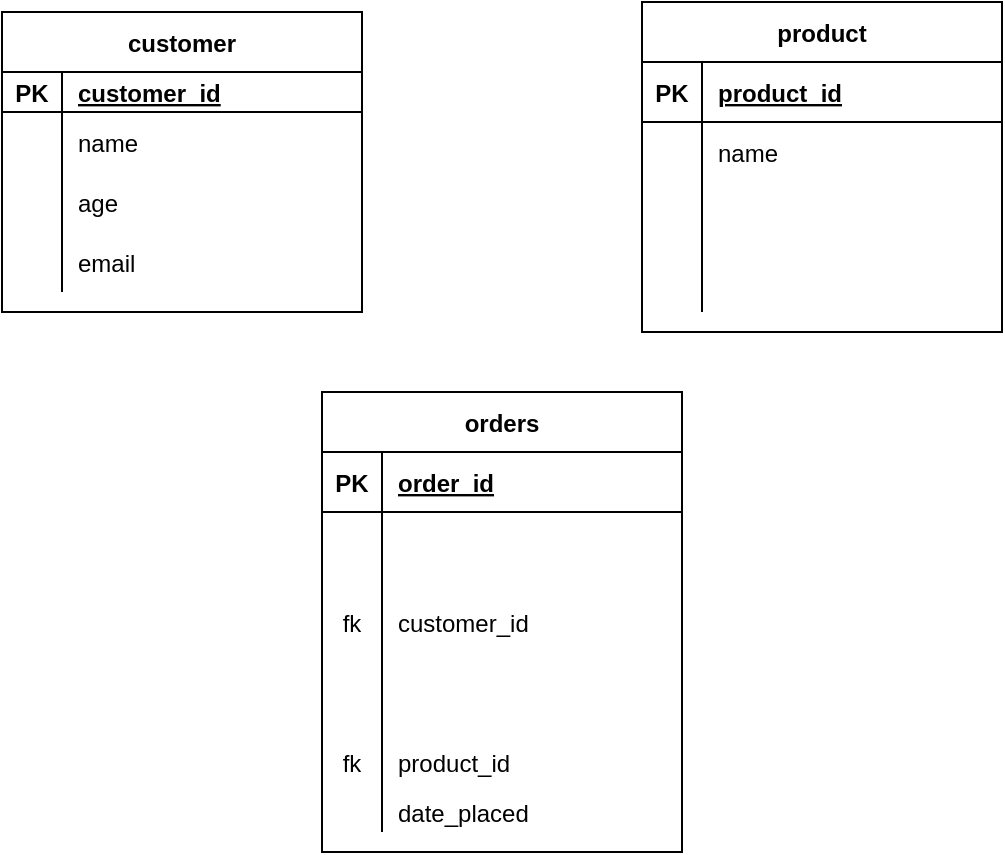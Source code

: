 <mxfile version="14.6.12" type="device"><diagram id="R2lEEEUBdFMjLlhIrx00" name="Page-1"><mxGraphModel dx="782" dy="469" grid="1" gridSize="10" guides="1" tooltips="1" connect="1" arrows="1" fold="1" page="1" pageScale="1" pageWidth="850" pageHeight="1100" math="0" shadow="0" extFonts="Permanent Marker^https://fonts.googleapis.com/css?family=Permanent+Marker"><root><mxCell id="0"/><mxCell id="1" parent="0"/><mxCell id="e-UDOK5wdmdNhjkFF-jw-1" value="customer" style="shape=table;startSize=30;container=1;collapsible=1;childLayout=tableLayout;fixedRows=1;rowLines=0;fontStyle=1;align=center;resizeLast=1;" vertex="1" parent="1"><mxGeometry x="120" y="40" width="180" height="150" as="geometry"/></mxCell><mxCell id="e-UDOK5wdmdNhjkFF-jw-2" value="" style="shape=partialRectangle;collapsible=0;dropTarget=0;pointerEvents=0;fillColor=none;top=0;left=0;bottom=1;right=0;points=[[0,0.5],[1,0.5]];portConstraint=eastwest;" vertex="1" parent="e-UDOK5wdmdNhjkFF-jw-1"><mxGeometry y="30" width="180" height="20" as="geometry"/></mxCell><mxCell id="e-UDOK5wdmdNhjkFF-jw-3" value="PK" style="shape=partialRectangle;connectable=0;fillColor=none;top=0;left=0;bottom=0;right=0;fontStyle=1;overflow=hidden;" vertex="1" parent="e-UDOK5wdmdNhjkFF-jw-2"><mxGeometry width="30" height="20" as="geometry"/></mxCell><mxCell id="e-UDOK5wdmdNhjkFF-jw-4" value="customer_id" style="shape=partialRectangle;connectable=0;fillColor=none;top=0;left=0;bottom=0;right=0;align=left;spacingLeft=6;fontStyle=5;overflow=hidden;" vertex="1" parent="e-UDOK5wdmdNhjkFF-jw-2"><mxGeometry x="30" width="150" height="20" as="geometry"/></mxCell><mxCell id="e-UDOK5wdmdNhjkFF-jw-5" value="" style="shape=partialRectangle;collapsible=0;dropTarget=0;pointerEvents=0;fillColor=none;top=0;left=0;bottom=0;right=0;points=[[0,0.5],[1,0.5]];portConstraint=eastwest;" vertex="1" parent="e-UDOK5wdmdNhjkFF-jw-1"><mxGeometry y="50" width="180" height="30" as="geometry"/></mxCell><mxCell id="e-UDOK5wdmdNhjkFF-jw-6" value="" style="shape=partialRectangle;connectable=0;fillColor=none;top=0;left=0;bottom=0;right=0;editable=1;overflow=hidden;" vertex="1" parent="e-UDOK5wdmdNhjkFF-jw-5"><mxGeometry width="30" height="30" as="geometry"/></mxCell><mxCell id="e-UDOK5wdmdNhjkFF-jw-7" value="name" style="shape=partialRectangle;connectable=0;fillColor=none;top=0;left=0;bottom=0;right=0;align=left;spacingLeft=6;overflow=hidden;" vertex="1" parent="e-UDOK5wdmdNhjkFF-jw-5"><mxGeometry x="30" width="150" height="30" as="geometry"/></mxCell><mxCell id="e-UDOK5wdmdNhjkFF-jw-8" value="" style="shape=partialRectangle;collapsible=0;dropTarget=0;pointerEvents=0;fillColor=none;top=0;left=0;bottom=0;right=0;points=[[0,0.5],[1,0.5]];portConstraint=eastwest;" vertex="1" parent="e-UDOK5wdmdNhjkFF-jw-1"><mxGeometry y="80" width="180" height="30" as="geometry"/></mxCell><mxCell id="e-UDOK5wdmdNhjkFF-jw-9" value="" style="shape=partialRectangle;connectable=0;fillColor=none;top=0;left=0;bottom=0;right=0;editable=1;overflow=hidden;" vertex="1" parent="e-UDOK5wdmdNhjkFF-jw-8"><mxGeometry width="30" height="30" as="geometry"/></mxCell><mxCell id="e-UDOK5wdmdNhjkFF-jw-10" value="age" style="shape=partialRectangle;connectable=0;fillColor=none;top=0;left=0;bottom=0;right=0;align=left;spacingLeft=6;overflow=hidden;" vertex="1" parent="e-UDOK5wdmdNhjkFF-jw-8"><mxGeometry x="30" width="150" height="30" as="geometry"/></mxCell><mxCell id="e-UDOK5wdmdNhjkFF-jw-11" value="" style="shape=partialRectangle;collapsible=0;dropTarget=0;pointerEvents=0;fillColor=none;top=0;left=0;bottom=0;right=0;points=[[0,0.5],[1,0.5]];portConstraint=eastwest;" vertex="1" parent="e-UDOK5wdmdNhjkFF-jw-1"><mxGeometry y="110" width="180" height="30" as="geometry"/></mxCell><mxCell id="e-UDOK5wdmdNhjkFF-jw-12" value="" style="shape=partialRectangle;connectable=0;fillColor=none;top=0;left=0;bottom=0;right=0;editable=1;overflow=hidden;" vertex="1" parent="e-UDOK5wdmdNhjkFF-jw-11"><mxGeometry width="30" height="30" as="geometry"/></mxCell><mxCell id="e-UDOK5wdmdNhjkFF-jw-13" value="email" style="shape=partialRectangle;connectable=0;fillColor=none;top=0;left=0;bottom=0;right=0;align=left;spacingLeft=6;overflow=hidden;" vertex="1" parent="e-UDOK5wdmdNhjkFF-jw-11"><mxGeometry x="30" width="150" height="30" as="geometry"/></mxCell><mxCell id="e-UDOK5wdmdNhjkFF-jw-27" value="orders" style="shape=table;startSize=30;container=1;collapsible=1;childLayout=tableLayout;fixedRows=1;rowLines=0;fontStyle=1;align=center;resizeLast=1;" vertex="1" parent="1"><mxGeometry x="280" y="230" width="180" height="230" as="geometry"/></mxCell><mxCell id="e-UDOK5wdmdNhjkFF-jw-28" value="" style="shape=partialRectangle;collapsible=0;dropTarget=0;pointerEvents=0;fillColor=none;top=0;left=0;bottom=1;right=0;points=[[0,0.5],[1,0.5]];portConstraint=eastwest;" vertex="1" parent="e-UDOK5wdmdNhjkFF-jw-27"><mxGeometry y="30" width="180" height="30" as="geometry"/></mxCell><mxCell id="e-UDOK5wdmdNhjkFF-jw-29" value="PK" style="shape=partialRectangle;connectable=0;fillColor=none;top=0;left=0;bottom=0;right=0;fontStyle=1;overflow=hidden;" vertex="1" parent="e-UDOK5wdmdNhjkFF-jw-28"><mxGeometry width="30" height="30" as="geometry"/></mxCell><mxCell id="e-UDOK5wdmdNhjkFF-jw-30" value="order_id" style="shape=partialRectangle;connectable=0;fillColor=none;top=0;left=0;bottom=0;right=0;align=left;spacingLeft=6;fontStyle=5;overflow=hidden;" vertex="1" parent="e-UDOK5wdmdNhjkFF-jw-28"><mxGeometry x="30" width="150" height="30" as="geometry"/></mxCell><mxCell id="e-UDOK5wdmdNhjkFF-jw-31" value="" style="shape=partialRectangle;collapsible=0;dropTarget=0;pointerEvents=0;fillColor=none;top=0;left=0;bottom=0;right=0;points=[[0,0.5],[1,0.5]];portConstraint=eastwest;" vertex="1" parent="e-UDOK5wdmdNhjkFF-jw-27"><mxGeometry y="60" width="180" height="110" as="geometry"/></mxCell><mxCell id="e-UDOK5wdmdNhjkFF-jw-32" value="fk" style="shape=partialRectangle;connectable=0;fillColor=none;top=0;left=0;bottom=0;right=0;editable=1;overflow=hidden;" vertex="1" parent="e-UDOK5wdmdNhjkFF-jw-31"><mxGeometry width="30" height="110" as="geometry"/></mxCell><mxCell id="e-UDOK5wdmdNhjkFF-jw-33" value="customer_id" style="shape=partialRectangle;connectable=0;fillColor=none;top=0;left=0;bottom=0;right=0;align=left;spacingLeft=6;overflow=hidden;" vertex="1" parent="e-UDOK5wdmdNhjkFF-jw-31"><mxGeometry x="30" width="150" height="110" as="geometry"/></mxCell><mxCell id="e-UDOK5wdmdNhjkFF-jw-34" value="" style="shape=partialRectangle;collapsible=0;dropTarget=0;pointerEvents=0;fillColor=none;top=0;left=0;bottom=0;right=0;points=[[0,0.5],[1,0.5]];portConstraint=eastwest;" vertex="1" parent="e-UDOK5wdmdNhjkFF-jw-27"><mxGeometry y="170" width="180" height="30" as="geometry"/></mxCell><mxCell id="e-UDOK5wdmdNhjkFF-jw-35" value="fk" style="shape=partialRectangle;connectable=0;fillColor=none;top=0;left=0;bottom=0;right=0;editable=1;overflow=hidden;" vertex="1" parent="e-UDOK5wdmdNhjkFF-jw-34"><mxGeometry width="30" height="30" as="geometry"/></mxCell><mxCell id="e-UDOK5wdmdNhjkFF-jw-36" value="product_id" style="shape=partialRectangle;connectable=0;fillColor=none;top=0;left=0;bottom=0;right=0;align=left;spacingLeft=6;overflow=hidden;" vertex="1" parent="e-UDOK5wdmdNhjkFF-jw-34"><mxGeometry x="30" width="150" height="30" as="geometry"/></mxCell><mxCell id="e-UDOK5wdmdNhjkFF-jw-37" value="" style="shape=partialRectangle;collapsible=0;dropTarget=0;pointerEvents=0;fillColor=none;top=0;left=0;bottom=0;right=0;points=[[0,0.5],[1,0.5]];portConstraint=eastwest;" vertex="1" parent="e-UDOK5wdmdNhjkFF-jw-27"><mxGeometry y="200" width="180" height="20" as="geometry"/></mxCell><mxCell id="e-UDOK5wdmdNhjkFF-jw-38" value="" style="shape=partialRectangle;connectable=0;fillColor=none;top=0;left=0;bottom=0;right=0;editable=1;overflow=hidden;" vertex="1" parent="e-UDOK5wdmdNhjkFF-jw-37"><mxGeometry width="30" height="20" as="geometry"/></mxCell><mxCell id="e-UDOK5wdmdNhjkFF-jw-39" value="date_placed" style="shape=partialRectangle;connectable=0;fillColor=none;top=0;left=0;bottom=0;right=0;align=left;spacingLeft=6;overflow=hidden;" vertex="1" parent="e-UDOK5wdmdNhjkFF-jw-37"><mxGeometry x="30" width="150" height="20" as="geometry"/></mxCell><mxCell id="e-UDOK5wdmdNhjkFF-jw-40" value="product" style="shape=table;startSize=30;container=1;collapsible=1;childLayout=tableLayout;fixedRows=1;rowLines=0;fontStyle=1;align=center;resizeLast=1;" vertex="1" parent="1"><mxGeometry x="440" y="35" width="180" height="165" as="geometry"/></mxCell><mxCell id="e-UDOK5wdmdNhjkFF-jw-41" value="" style="shape=partialRectangle;collapsible=0;dropTarget=0;pointerEvents=0;fillColor=none;top=0;left=0;bottom=1;right=0;points=[[0,0.5],[1,0.5]];portConstraint=eastwest;" vertex="1" parent="e-UDOK5wdmdNhjkFF-jw-40"><mxGeometry y="30" width="180" height="30" as="geometry"/></mxCell><mxCell id="e-UDOK5wdmdNhjkFF-jw-42" value="PK" style="shape=partialRectangle;connectable=0;fillColor=none;top=0;left=0;bottom=0;right=0;fontStyle=1;overflow=hidden;" vertex="1" parent="e-UDOK5wdmdNhjkFF-jw-41"><mxGeometry width="30" height="30" as="geometry"/></mxCell><mxCell id="e-UDOK5wdmdNhjkFF-jw-43" value="product_id" style="shape=partialRectangle;connectable=0;fillColor=none;top=0;left=0;bottom=0;right=0;align=left;spacingLeft=6;fontStyle=5;overflow=hidden;" vertex="1" parent="e-UDOK5wdmdNhjkFF-jw-41"><mxGeometry x="30" width="150" height="30" as="geometry"/></mxCell><mxCell id="e-UDOK5wdmdNhjkFF-jw-44" value="" style="shape=partialRectangle;collapsible=0;dropTarget=0;pointerEvents=0;fillColor=none;top=0;left=0;bottom=0;right=0;points=[[0,0.5],[1,0.5]];portConstraint=eastwest;" vertex="1" parent="e-UDOK5wdmdNhjkFF-jw-40"><mxGeometry y="60" width="180" height="30" as="geometry"/></mxCell><mxCell id="e-UDOK5wdmdNhjkFF-jw-45" value="" style="shape=partialRectangle;connectable=0;fillColor=none;top=0;left=0;bottom=0;right=0;editable=1;overflow=hidden;" vertex="1" parent="e-UDOK5wdmdNhjkFF-jw-44"><mxGeometry width="30" height="30" as="geometry"/></mxCell><mxCell id="e-UDOK5wdmdNhjkFF-jw-46" value="name" style="shape=partialRectangle;connectable=0;fillColor=none;top=0;left=0;bottom=0;right=0;align=left;spacingLeft=6;overflow=hidden;" vertex="1" parent="e-UDOK5wdmdNhjkFF-jw-44"><mxGeometry x="30" width="150" height="30" as="geometry"/></mxCell><mxCell id="e-UDOK5wdmdNhjkFF-jw-47" value="" style="shape=partialRectangle;collapsible=0;dropTarget=0;pointerEvents=0;fillColor=none;top=0;left=0;bottom=0;right=0;points=[[0,0.5],[1,0.5]];portConstraint=eastwest;" vertex="1" parent="e-UDOK5wdmdNhjkFF-jw-40"><mxGeometry y="90" width="180" height="35" as="geometry"/></mxCell><mxCell id="e-UDOK5wdmdNhjkFF-jw-48" value="" style="shape=partialRectangle;connectable=0;fillColor=none;top=0;left=0;bottom=0;right=0;editable=1;overflow=hidden;" vertex="1" parent="e-UDOK5wdmdNhjkFF-jw-47"><mxGeometry width="30" height="35" as="geometry"/></mxCell><mxCell id="e-UDOK5wdmdNhjkFF-jw-49" value="" style="shape=partialRectangle;connectable=0;fillColor=none;top=0;left=0;bottom=0;right=0;align=left;spacingLeft=6;overflow=hidden;" vertex="1" parent="e-UDOK5wdmdNhjkFF-jw-47"><mxGeometry x="30" width="150" height="35" as="geometry"/></mxCell><mxCell id="e-UDOK5wdmdNhjkFF-jw-50" value="" style="shape=partialRectangle;collapsible=0;dropTarget=0;pointerEvents=0;fillColor=none;top=0;left=0;bottom=0;right=0;points=[[0,0.5],[1,0.5]];portConstraint=eastwest;" vertex="1" parent="e-UDOK5wdmdNhjkFF-jw-40"><mxGeometry y="125" width="180" height="30" as="geometry"/></mxCell><mxCell id="e-UDOK5wdmdNhjkFF-jw-51" value="" style="shape=partialRectangle;connectable=0;fillColor=none;top=0;left=0;bottom=0;right=0;editable=1;overflow=hidden;" vertex="1" parent="e-UDOK5wdmdNhjkFF-jw-50"><mxGeometry width="30" height="30" as="geometry"/></mxCell><mxCell id="e-UDOK5wdmdNhjkFF-jw-52" value="" style="shape=partialRectangle;connectable=0;fillColor=none;top=0;left=0;bottom=0;right=0;align=left;spacingLeft=6;overflow=hidden;" vertex="1" parent="e-UDOK5wdmdNhjkFF-jw-50"><mxGeometry x="30" width="150" height="30" as="geometry"/></mxCell></root></mxGraphModel></diagram></mxfile>